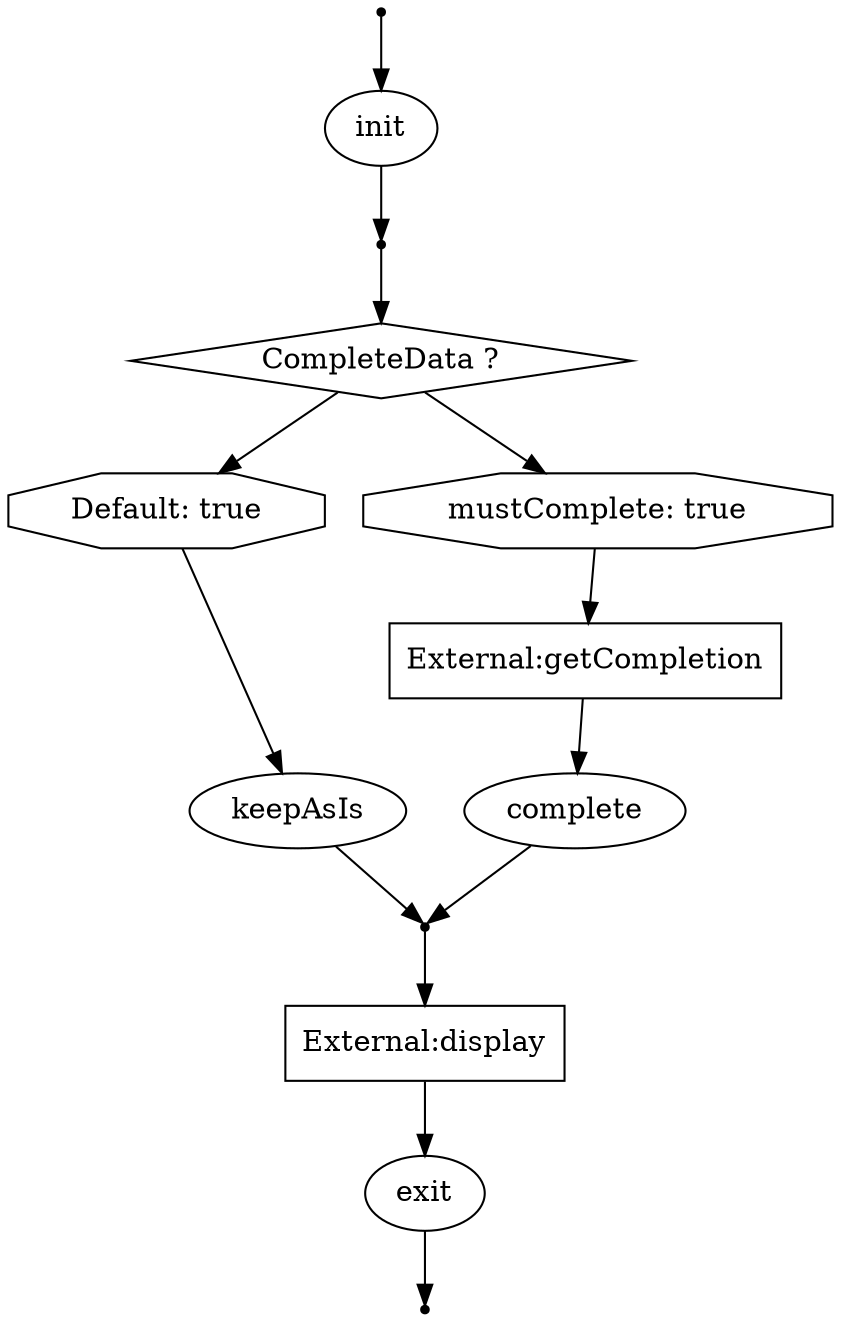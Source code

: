 // TBD
digraph "SimpleFlow" {
    splines=polyline;
    "inputDataPoint" [ label="", shape="point"  ];
    "simpleService_init" [ label="", shape="point"  ];
    "3479b7a8-1fbc-437b-95d2-2bc47168d629" [ label="External:getCompletion", shape="box"  ];
    "c2d9bea1-eea6-4db5-b3bc-92fbf2a88030" [ label="External:display", shape="box"  ];
    "exit" [ label="", shape="point"  ];
    "b80e4c51-06bf-4eec-8c1f-d608d1c9a431_simpleService_keepAsIs" [ label="keepAsIs", shape="ellipse"  ];
    "4a695478-f2e3-44ad-a89b-b460a2ddd8f9_simpleService_complete" [ label="complete", shape="ellipse"  ];
    "b75e09cb-d7e0-4988-a803-67731af141be_exit" [ label="exit", shape="ellipse"  ];
    "cond_08639b06-a68f-40d4-9a21-83163e31a34d" [ label="Default: true", shape="octagon"  ];
    "complete" [ label="", shape="point"  ];
    "condGrp_0cb565b1-7088-48c4-814d-45040fb7ddfb" [ label="CompleteData ?", shape="diamond"  ];
    "cond_20b48654-e075-4c0d-a7c6-8ff0c8fa6489" [ label="mustComplete: true", shape="octagon"  ];
    "8b6fcac7-8a14-4c6c-a6e5-78c5146e691c_simpleService_init" [ label="init", shape="ellipse"  ];
    "inputDataPoint" -> "8b6fcac7-8a14-4c6c-a6e5-78c5146e691c_simpleService_init" [  ];
    "8b6fcac7-8a14-4c6c-a6e5-78c5146e691c_simpleService_init" -> "simpleService_init" [  ];
    "simpleService_init" -> "condGrp_0cb565b1-7088-48c4-814d-45040fb7ddfb" [  ];
    "condGrp_0cb565b1-7088-48c4-814d-45040fb7ddfb" -> "cond_20b48654-e075-4c0d-a7c6-8ff0c8fa6489" [  ];
    "cond_20b48654-e075-4c0d-a7c6-8ff0c8fa6489" -> "3479b7a8-1fbc-437b-95d2-2bc47168d629" [  ];
    "3479b7a8-1fbc-437b-95d2-2bc47168d629" -> "4a695478-f2e3-44ad-a89b-b460a2ddd8f9_simpleService_complete" [  ];
    "4a695478-f2e3-44ad-a89b-b460a2ddd8f9_simpleService_complete" -> "complete" [  ];
    "condGrp_0cb565b1-7088-48c4-814d-45040fb7ddfb" -> "cond_08639b06-a68f-40d4-9a21-83163e31a34d" [  ];
    "cond_08639b06-a68f-40d4-9a21-83163e31a34d" -> "b80e4c51-06bf-4eec-8c1f-d608d1c9a431_simpleService_keepAsIs" [  ];
    "b80e4c51-06bf-4eec-8c1f-d608d1c9a431_simpleService_keepAsIs" -> "complete" [  ];
    "complete" -> "c2d9bea1-eea6-4db5-b3bc-92fbf2a88030" [  ];
    "c2d9bea1-eea6-4db5-b3bc-92fbf2a88030" -> "b75e09cb-d7e0-4988-a803-67731af141be_exit" [  ];
    "b75e09cb-d7e0-4988-a803-67731af141be_exit" -> "exit" [  ];
}